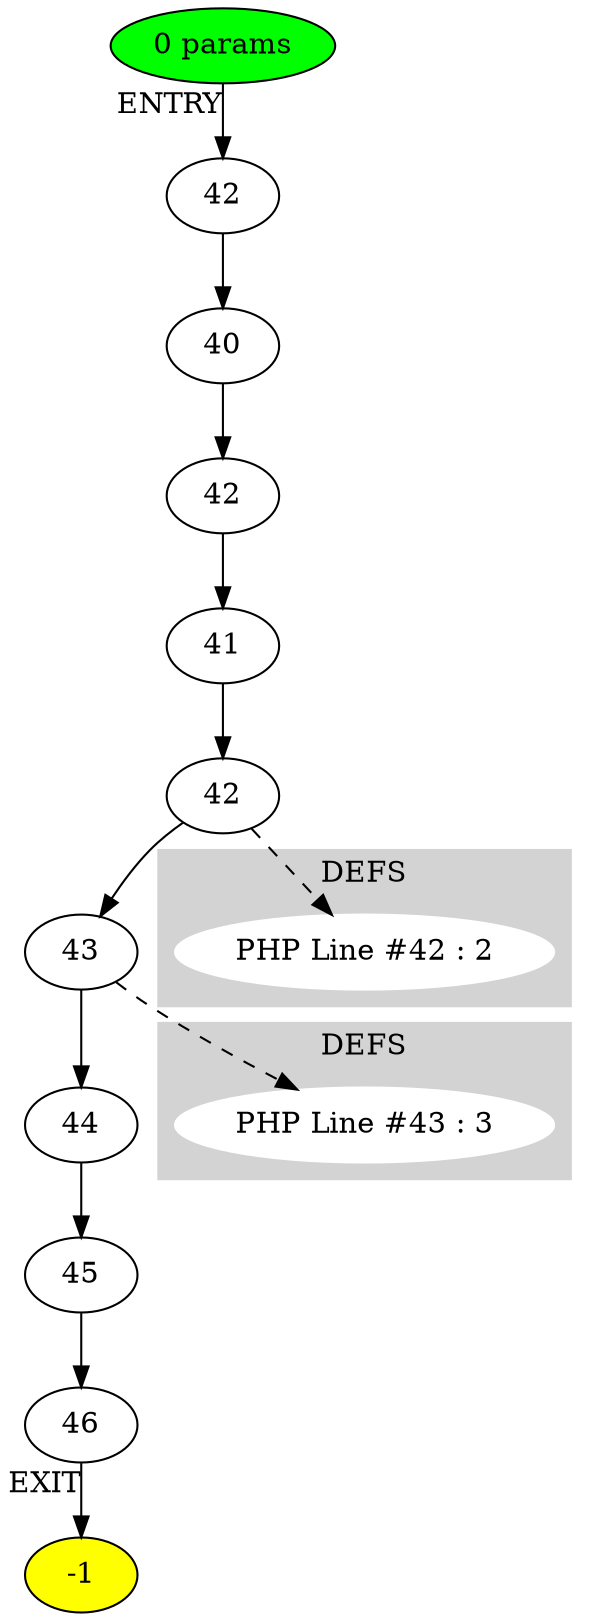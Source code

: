 digraph testName {
0 [label="42" tooltip="FPushFuncD
"];
1 [label="40" tooltip="String
"];
2 [label="42" tooltip="FPassCE
"];
3 [label="41" tooltip="FPushFuncD
FPassL
FCall
"];
4 [label="42" tooltip="FPassR
FPushFuncD
FPassL
FCall
FPassR
FCall
UnboxR
SetL
PopC
"];
5 [label="43" tooltip="FPushFuncD
FPassL
FCall
UnboxR
SetL
PopC
"];
6 [label="44" tooltip="FPushFuncD
String
FPassCE
FCall
PopR
"];
7 [label="45" tooltip="FPushFuncD
FPassL
FCall
UnboxR
Print
PopC
"];
8 [label="46" tooltip="Null
RetC
"];
0 -> 1;
1 -> 2;
2 -> 3;
3 -> 4;
4 -> 5;
5 -> 6;
6 -> 7;
7 -> 8;
-2 -> 0[xlabel="ENTRY"];
8 -> -1[xlabel="EXIT"];
-2 [fillcolor = green, style = filled]-1 [fillcolor= yellow, style = filled] subgraph cluster_g_4 { style=filled; color=lightgrey; node [style=filled,color=white]; g_4[label= "PHP Line #42 : 2"];label = "DEFS";}
4 -> g_4 [style="dashed"];
subgraph cluster_g_5 { style=filled; color=lightgrey; node [style=filled,color=white]; g_5[label= "PHP Line #43 : 3"];label = "DEFS";}
5 -> g_5 [style="dashed"];
-2 [label="0 params"];
}

